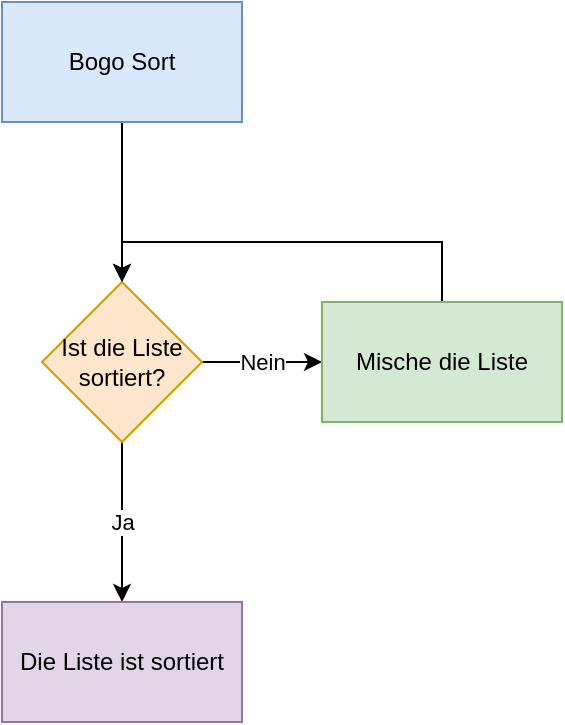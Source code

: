 <mxfile version="13.9.9" type="device"><diagram id="sv_2d96MrSdVvQhz0WXG" name="Page-1"><mxGraphModel dx="1422" dy="822" grid="1" gridSize="10" guides="1" tooltips="1" connect="1" arrows="1" fold="1" page="1" pageScale="1" pageWidth="1500" pageHeight="1200" math="0" shadow="0"><root><mxCell id="0"/><mxCell id="1" parent="0"/><mxCell id="yNceCCyjOhCjHBUiIgiR-5" value="" style="edgeStyle=orthogonalEdgeStyle;rounded=0;orthogonalLoop=1;jettySize=auto;html=1;" edge="1" parent="1" source="yNceCCyjOhCjHBUiIgiR-6" target="yNceCCyjOhCjHBUiIgiR-9"><mxGeometry relative="1" as="geometry"/></mxCell><mxCell id="yNceCCyjOhCjHBUiIgiR-6" value="Bogo Sort" style="rounded=0;whiteSpace=wrap;html=1;fillColor=#dae8fc;strokeColor=#6c8ebf;" vertex="1" parent="1"><mxGeometry x="610" y="310" width="120" height="60" as="geometry"/></mxCell><mxCell id="yNceCCyjOhCjHBUiIgiR-7" value="Ja" style="edgeStyle=orthogonalEdgeStyle;rounded=0;orthogonalLoop=1;jettySize=auto;html=1;" edge="1" parent="1" source="yNceCCyjOhCjHBUiIgiR-9" target="yNceCCyjOhCjHBUiIgiR-10"><mxGeometry relative="1" as="geometry"/></mxCell><mxCell id="yNceCCyjOhCjHBUiIgiR-8" value="Nein" style="edgeStyle=orthogonalEdgeStyle;rounded=0;orthogonalLoop=1;jettySize=auto;html=1;" edge="1" parent="1" source="yNceCCyjOhCjHBUiIgiR-9" target="yNceCCyjOhCjHBUiIgiR-12"><mxGeometry relative="1" as="geometry"/></mxCell><mxCell id="yNceCCyjOhCjHBUiIgiR-9" value="Ist die Liste sortiert?" style="rhombus;whiteSpace=wrap;html=1;rounded=0;strokeColor=#d79b00;fillColor=#ffe6cc;" vertex="1" parent="1"><mxGeometry x="630" y="450" width="80" height="80" as="geometry"/></mxCell><mxCell id="yNceCCyjOhCjHBUiIgiR-10" value="Die Liste ist sortiert" style="whiteSpace=wrap;html=1;rounded=0;strokeColor=#9673a6;fillColor=#e1d5e7;" vertex="1" parent="1"><mxGeometry x="610" y="610" width="120" height="60" as="geometry"/></mxCell><mxCell id="yNceCCyjOhCjHBUiIgiR-11" style="edgeStyle=orthogonalEdgeStyle;rounded=0;orthogonalLoop=1;jettySize=auto;html=1;entryX=0.5;entryY=0;entryDx=0;entryDy=0;" edge="1" parent="1" source="yNceCCyjOhCjHBUiIgiR-12" target="yNceCCyjOhCjHBUiIgiR-9"><mxGeometry relative="1" as="geometry"><Array as="points"><mxPoint x="830" y="430"/><mxPoint x="670" y="430"/></Array></mxGeometry></mxCell><mxCell id="yNceCCyjOhCjHBUiIgiR-12" value="Mische die Liste" style="whiteSpace=wrap;html=1;rounded=0;strokeColor=#82b366;fillColor=#d5e8d4;" vertex="1" parent="1"><mxGeometry x="770" y="460" width="120" height="60" as="geometry"/></mxCell></root></mxGraphModel></diagram></mxfile>